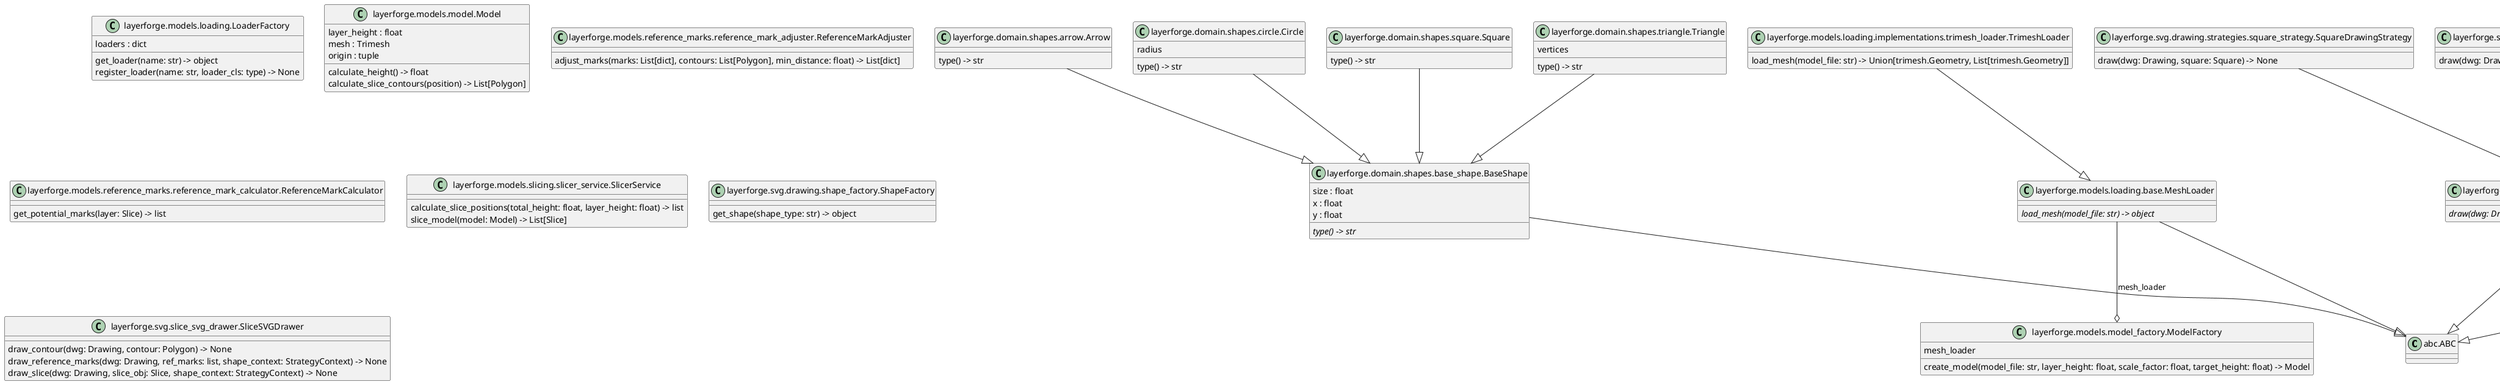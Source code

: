 @startuml classes
set namespaceSeparator none
class "abc.ABC" as abc.ABC {
}
class "layerforge.domain.shapes.arrow.Arrow" as layerforge.domain.shapes.arrow.Arrow {
  type() -> str
}
class "layerforge.domain.shapes.base_shape.BaseShape" as layerforge.domain.shapes.base_shape.BaseShape {
  size : float
  x : float
  y : float
  {abstract}type() -> str
}
class "layerforge.domain.shapes.circle.Circle" as layerforge.domain.shapes.circle.Circle {
  radius
  type() -> str
}
class "layerforge.domain.shapes.square.Square" as layerforge.domain.shapes.square.Square {
  type() -> str
}
class "layerforge.domain.shapes.triangle.Triangle" as layerforge.domain.shapes.triangle.Triangle {
  vertices
  type() -> str
}
class "layerforge.models.loading.LoaderFactory" as layerforge.models.loading.LoaderFactory {
  loaders : dict
  get_loader(name: str) -> object
  register_loader(name: str, loader_cls: type) -> None
}
class "layerforge.models.loading.base.MeshLoader" as layerforge.models.loading.base.MeshLoader {
  {abstract}load_mesh(model_file: str) -> object
}
class "layerforge.models.loading.implementations.trimesh_loader.TrimeshLoader" as layerforge.models.loading.implementations.trimesh_loader.TrimeshLoader {
  load_mesh(model_file: str) -> Union[trimesh.Geometry, List[trimesh.Geometry]]
}
class "layerforge.models.model.Model" as layerforge.models.model.Model {
  layer_height : float
  mesh : Trimesh
  origin : tuple
  calculate_height() -> float
  calculate_slice_contours(position) -> List[Polygon]
}
class "layerforge.models.model_factory.ModelFactory" as layerforge.models.model_factory.ModelFactory {
  mesh_loader
  create_model(model_file: str, layer_height: float, scale_factor: float, target_height: float) -> Model
}
class "layerforge.models.reference_marks.reference_mark_adjuster.ReferenceMarkAdjuster" as layerforge.models.reference_marks.reference_mark_adjuster.ReferenceMarkAdjuster {
  adjust_marks(marks: List[dict], contours: List[Polygon], min_distance: float) -> List[dict]
}
class "layerforge.models.reference_marks.reference_mark_calculator.ReferenceMarkCalculator" as layerforge.models.reference_marks.reference_mark_calculator.ReferenceMarkCalculator {
  get_potential_marks(layer: Slice) -> list
}
class "layerforge.models.reference_marks.reference_mark_manager.ReferenceMarkManager" as layerforge.models.reference_marks.reference_mark_manager.ReferenceMarkManager {
  marks : list
  add_or_update_mark(x: float, y: float, shape: str, size: float) -> None
  find_mark_by_position(x: float, y: float, tolerance: float) -> dict or None
}
class "layerforge.models.slicing.slice.Slice" as layerforge.models.slicing.slice.Slice {
  contours : List[Polygon]
  index : int
  mark_manager
  origin : tuple
  position : float
  ref_marks : list
  adjust_marks() -> None
  process_reference_marks() -> None
}
class "layerforge.models.slicing.slicer_service.SlicerService" as layerforge.models.slicing.slicer_service.SlicerService {
  calculate_slice_positions(total_height: float, layer_height: float) -> list
  slice_model(model: Model) -> List[Slice]
}
class "layerforge.svg.drawing.shape_factory.ShapeFactory" as layerforge.svg.drawing.shape_factory.ShapeFactory {
  get_shape(shape_type: str) -> object
}
class "layerforge.svg.drawing.strategies.arrow_strategy.ArrowDrawingStrategy" as layerforge.svg.drawing.strategies.arrow_strategy.ArrowDrawingStrategy {
  draw(dwg: Drawing, arrow: Arrow)
}
class "layerforge.svg.drawing.strategies.base_strategy.ShapeDrawingStrategy" as layerforge.svg.drawing.strategies.base_strategy.ShapeDrawingStrategy {
  {abstract}draw(dwg: Drawing, shape: BaseShape) -> None
}
class "layerforge.svg.drawing.strategies.circle_strategy.CircleDrawingStrategy" as layerforge.svg.drawing.strategies.circle_strategy.CircleDrawingStrategy {
  draw(dwg: Drawing, circle: Circle) -> None
}
class "layerforge.svg.drawing.strategies.square_strategy.SquareDrawingStrategy" as layerforge.svg.drawing.strategies.square_strategy.SquareDrawingStrategy {
  draw(dwg: Drawing, square: Square) -> None
}
class "layerforge.svg.drawing.strategies.triangle_strategy.TriangleDrawingStrategy" as layerforge.svg.drawing.strategies.triangle_strategy.TriangleDrawingStrategy {
  draw(dwg: Drawing, triangle: Triangle) -> None
}
class "layerforge.svg.drawing.strategy_context.StrategyContext" as layerforge.svg.drawing.strategy_context.StrategyContext {
  draw(dwg: Drawing, shape: BaseShape) -> None
  register_strategy(shape_type: str, strategy: ShapeDrawingStrategy) -> None
}
class "layerforge.svg.slice_svg_drawer.SliceSVGDrawer" as layerforge.svg.slice_svg_drawer.SliceSVGDrawer {
  draw_contour(dwg: Drawing, contour: Polygon) -> None
  draw_reference_marks(dwg: Drawing, ref_marks: list, shape_context: StrategyContext) -> None
  draw_slice(dwg: Drawing, slice_obj: Slice, shape_context: StrategyContext) -> None
}
class "layerforge.svg.svg_generator.SVGGenerator" as layerforge.svg.svg_generator.SVGGenerator {
  output_folder : str
  shape_context
  svg_writer
  generate_svgs(slices: List[Slice]) -> None
}
class "layerforge.writers.svg_writer.SVGFileWriter" as layerforge.writers.svg_writer.SVGFileWriter {
  write(svg: Drawing, output_folder: str, index: int) -> None
}
class "layerforge.writers.svg_writer.SVGWriter" as layerforge.writers.svg_writer.SVGWriter {
  {abstract}write(svg: Drawing, output_folder: str, index: int) -> None
}
layerforge.domain.shapes.arrow.Arrow --|> layerforge.domain.shapes.base_shape.BaseShape
layerforge.domain.shapes.base_shape.BaseShape --|> abc.ABC
layerforge.domain.shapes.circle.Circle --|> layerforge.domain.shapes.base_shape.BaseShape
layerforge.domain.shapes.square.Square --|> layerforge.domain.shapes.base_shape.BaseShape
layerforge.domain.shapes.triangle.Triangle --|> layerforge.domain.shapes.base_shape.BaseShape
layerforge.models.loading.base.MeshLoader --|> abc.ABC
layerforge.models.loading.implementations.trimesh_loader.TrimeshLoader --|> layerforge.models.loading.base.MeshLoader
layerforge.svg.drawing.strategies.arrow_strategy.ArrowDrawingStrategy --|> layerforge.svg.drawing.strategies.base_strategy.ShapeDrawingStrategy
layerforge.svg.drawing.strategies.base_strategy.ShapeDrawingStrategy --|> abc.ABC
layerforge.svg.drawing.strategies.circle_strategy.CircleDrawingStrategy --|> layerforge.svg.drawing.strategies.base_strategy.ShapeDrawingStrategy
layerforge.svg.drawing.strategies.square_strategy.SquareDrawingStrategy --|> layerforge.svg.drawing.strategies.base_strategy.ShapeDrawingStrategy
layerforge.svg.drawing.strategies.triangle_strategy.TriangleDrawingStrategy --|> layerforge.svg.drawing.strategies.base_strategy.ShapeDrawingStrategy
layerforge.writers.svg_writer.SVGFileWriter --|> layerforge.writers.svg_writer.SVGWriter
layerforge.writers.svg_writer.SVGWriter --|> abc.ABC
layerforge.models.loading.base.MeshLoader --o layerforge.models.model_factory.ModelFactory : mesh_loader
layerforge.models.reference_marks.reference_mark_manager.ReferenceMarkManager --o layerforge.models.slicing.slice.Slice : mark_manager
layerforge.svg.drawing.strategy_context.StrategyContext --o layerforge.svg.svg_generator.SVGGenerator : shape_context
layerforge.writers.svg_writer.SVGWriter --o layerforge.svg.svg_generator.SVGGenerator : svg_writer
@enduml
